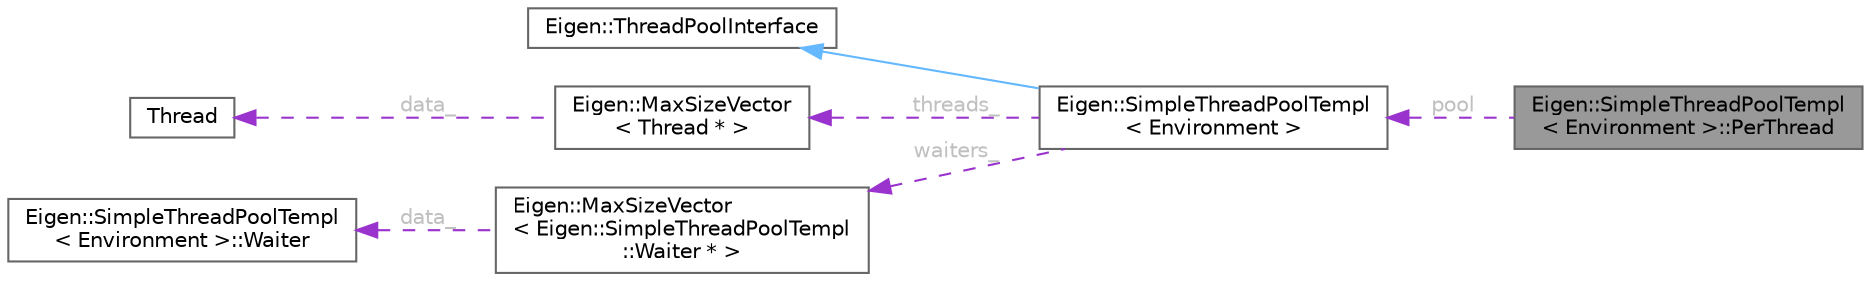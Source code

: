 digraph "Eigen::SimpleThreadPoolTempl&lt; Environment &gt;::PerThread"
{
 // LATEX_PDF_SIZE
  bgcolor="transparent";
  edge [fontname=Helvetica,fontsize=10,labelfontname=Helvetica,labelfontsize=10];
  node [fontname=Helvetica,fontsize=10,shape=box,height=0.2,width=0.4];
  rankdir="LR";
  Node1 [id="Node000001",label="Eigen::SimpleThreadPoolTempl\l\< Environment \>::PerThread",height=0.2,width=0.4,color="gray40", fillcolor="grey60", style="filled", fontcolor="black",tooltip=" "];
  Node2 -> Node1 [id="edge7_Node000001_Node000002",dir="back",color="darkorchid3",style="dashed",tooltip=" ",label=" pool",fontcolor="grey" ];
  Node2 [id="Node000002",label="Eigen::SimpleThreadPoolTempl\l\< Environment \>",height=0.2,width=0.4,color="gray40", fillcolor="white", style="filled",URL="$class_eigen_1_1_simple_thread_pool_templ.html",tooltip=" "];
  Node3 -> Node2 [id="edge8_Node000002_Node000003",dir="back",color="steelblue1",style="solid",tooltip=" "];
  Node3 [id="Node000003",label="Eigen::ThreadPoolInterface",height=0.2,width=0.4,color="gray40", fillcolor="white", style="filled",URL="$class_eigen_1_1_thread_pool_interface.html",tooltip=" "];
  Node4 -> Node2 [id="edge9_Node000002_Node000004",dir="back",color="darkorchid3",style="dashed",tooltip=" ",label=" threads_",fontcolor="grey" ];
  Node4 [id="Node000004",label="Eigen::MaxSizeVector\l\< Thread * \>",height=0.2,width=0.4,color="gray40", fillcolor="white", style="filled",URL="$class_eigen_1_1_max_size_vector.html",tooltip=" "];
  Node5 -> Node4 [id="edge10_Node000004_Node000005",dir="back",color="darkorchid3",style="dashed",tooltip=" ",label=" data_",fontcolor="grey" ];
  Node5 [id="Node000005",label="Thread",height=0.2,width=0.4,color="gray40", fillcolor="white", style="filled",URL="$struct_thread.html",tooltip=" "];
  Node6 -> Node2 [id="edge11_Node000002_Node000006",dir="back",color="darkorchid3",style="dashed",tooltip=" ",label=" waiters_",fontcolor="grey" ];
  Node6 [id="Node000006",label="Eigen::MaxSizeVector\l\< Eigen::SimpleThreadPoolTempl\l::Waiter * \>",height=0.2,width=0.4,color="gray40", fillcolor="white", style="filled",URL="$class_eigen_1_1_max_size_vector.html",tooltip=" "];
  Node7 -> Node6 [id="edge12_Node000006_Node000007",dir="back",color="darkorchid3",style="dashed",tooltip=" ",label=" data_",fontcolor="grey" ];
  Node7 [id="Node000007",label="Eigen::SimpleThreadPoolTempl\l\< Environment \>::Waiter",height=0.2,width=0.4,color="gray40", fillcolor="white", style="filled",URL="$struct_eigen_1_1_simple_thread_pool_templ_1_1_waiter.html",tooltip=" "];
}
